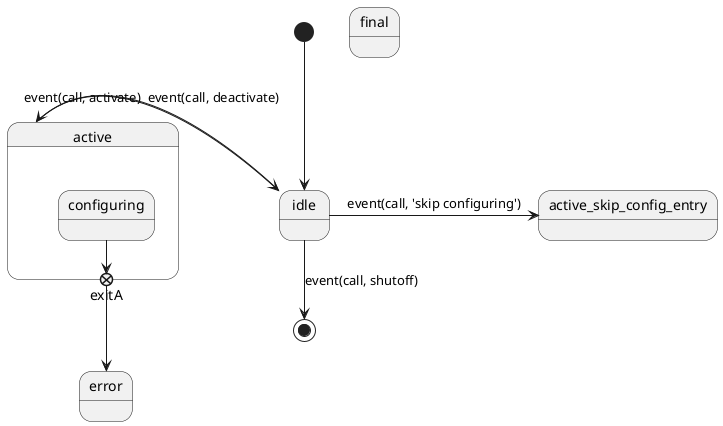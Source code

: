 @startuml
state active {
    state configuring
    configuring -> exitA <<exitPoint>>
}
state error
state idle
state final

[*] --> idle
idle -> active : event(call, activate)
idle -> active_skip_config_entry : event(call, 'skip configuring')
active -> idle : event(call, deactivate)
idle --> [*] : event(call, shutoff)
exitA --> error


@enduml
